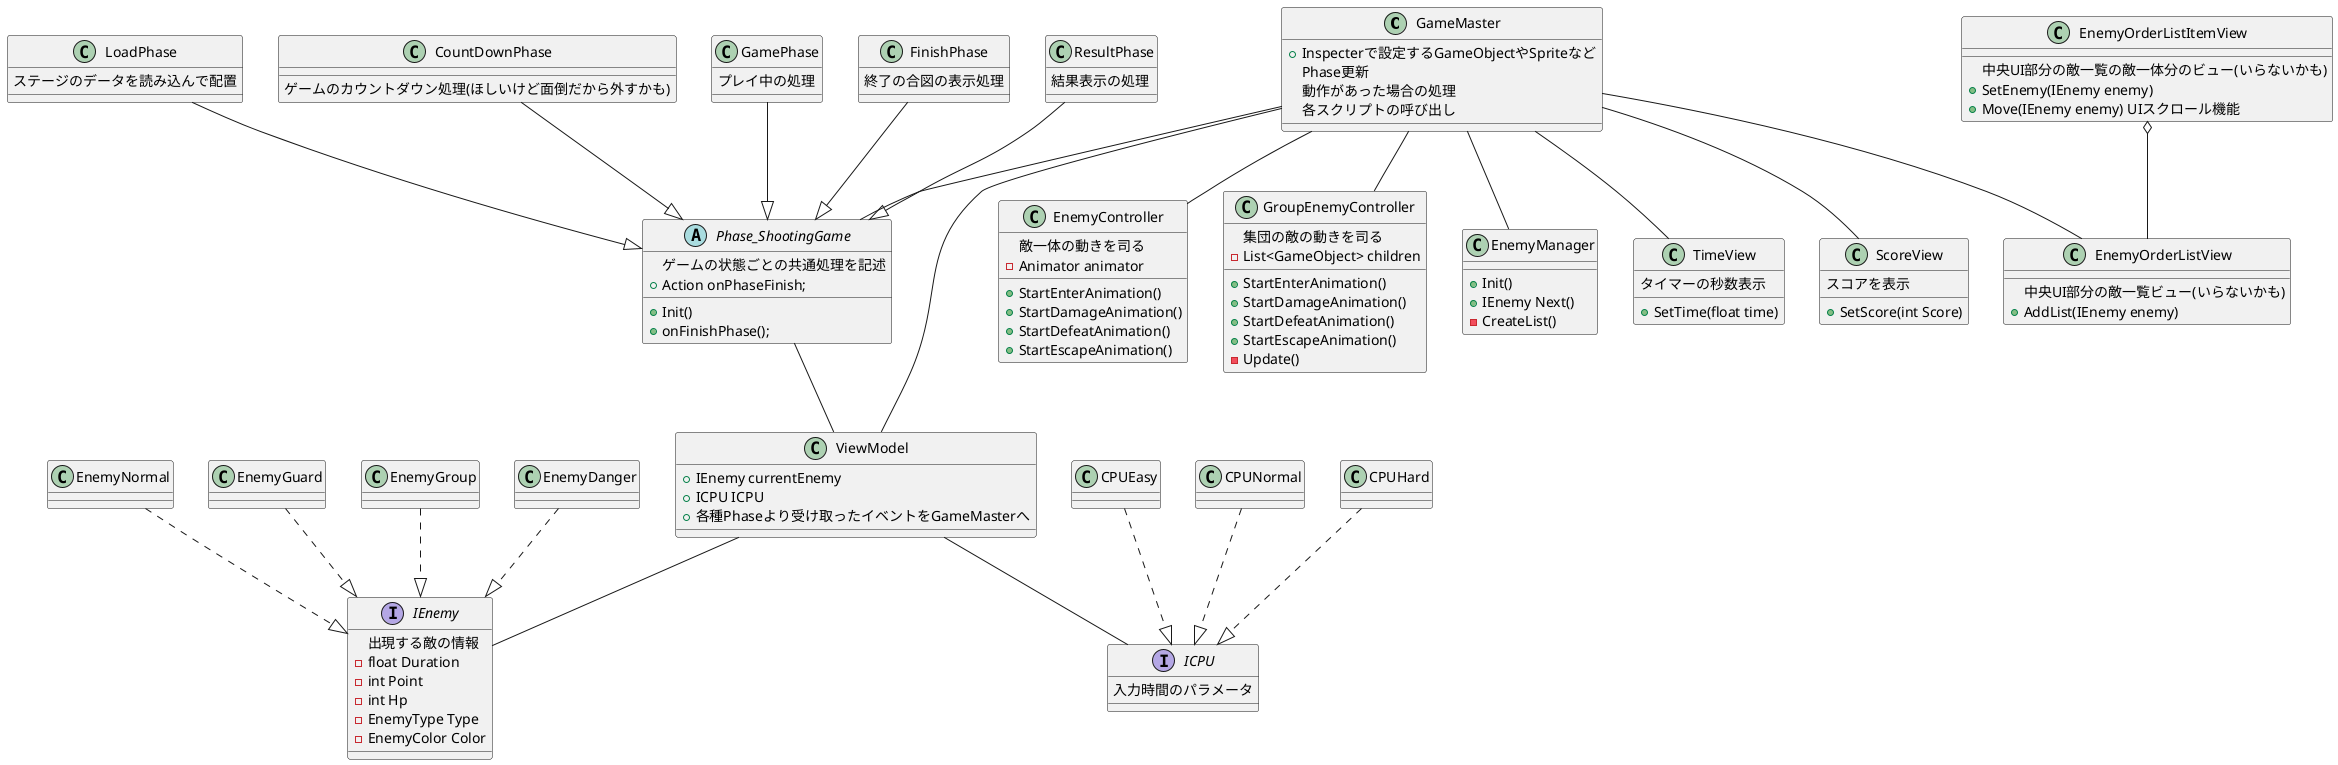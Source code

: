 ﻿@startuml
class GameMaster
{
    + Inspecterで設定するGameObjectやSpriteなど
    Phase更新
    動作があった場合の処理
    各スクリプトの呼び出し
}

abstract class Phase_ShootingGame
{
    ゲームの状態ごとの共通処理を記述
    + Action onPhaseFinish;
    + Init()
    + onFinishPhase();
}

class ViewModel
{
    + IEnemy currentEnemy
    + ICPU ICPU
    + 各種Phaseより受け取ったイベントをGameMasterへ
}

class EnemyController
{
    敵一体の動きを司る
    - Animator animator
    + StartEnterAnimation()
    + StartDamageAnimation()
    + StartDefeatAnimation()
    + StartEscapeAnimation()
}

class GroupEnemyController
{
    集団の敵の動きを司る
    - List<GameObject> children
    + StartEnterAnimation()
    + StartDamageAnimation()
    + StartDefeatAnimation()
    + StartEscapeAnimation()
    - Update()
}

class EnemyManager
{
    + Init()
    + IEnemy Next()
    - CreateList()
}

interface IEnemy
{
    出現する敵の情報
    - float Duration
    - int Point
    - int Hp
    - EnemyType Type
    - EnemyColor Color
}

class EnemyNormal{}
class EnemyGuard{}
class EnemyGroup{}
class EnemyDanger{}
EnemyNormal ..|> IEnemy
EnemyGuard ..|> IEnemy
EnemyGroup ..|> IEnemy
EnemyDanger ..|> IEnemy

class TimeView{
    タイマーの秒数表示
    + SetTime(float time)
}

class ScoreView
{
    スコアを表示
    + SetScore(int Score)
}

class EnemyOrderListView
{
    中央UI部分の敵一覧ビュー(いらないかも)
    + AddList(IEnemy enemy)
}

class EnemyOrderListItemView
{
    中央UI部分の敵一覧の敵一体分のビュー(いらないかも)
    + SetEnemy(IEnemy enemy)
    + Move(IEnemy enemy) UIスクロール機能
}

interface ICPU
{
    入力時間のパラメータ
}
class CPUEasy{}
class CPUNormal{}
class CPUHard{}
CPUEasy ..|> ICPU
CPUNormal ..|> ICPU
CPUHard ..|> ICPU

class LoadPhase
{
    ステージのデータを読み込んで配置
}
LoadPhase --|> Phase_ShootingGame

class CountDownPhase
{
    ゲームのカウントダウン処理(ほしいけど面倒だから外すかも)
}
CountDownPhase --|> Phase_ShootingGame
class GamePhase
{
    プレイ中の処理
}
GamePhase --|> Phase_ShootingGame
class FinishPhase
{
    終了の合図の表示処理
}
FinishPhase --|> Phase_ShootingGame
class ResultPhase
{
    結果表示の処理
}
ResultPhase --|> Phase_ShootingGame

GameMaster -- Phase_ShootingGame
GameMaster -- ViewModel
GameMaster -- TimeView
GameMaster -- ScoreView
GameMaster -- EnemyOrderListView
EnemyOrderListItemView o-- EnemyOrderListView
GameMaster -- EnemyController
GameMaster -- EnemyManager
GameMaster -- GroupEnemyController
ViewModel -- ICPU
ViewModel -- IEnemy
Phase_ShootingGame -- ViewModel

@enduml
